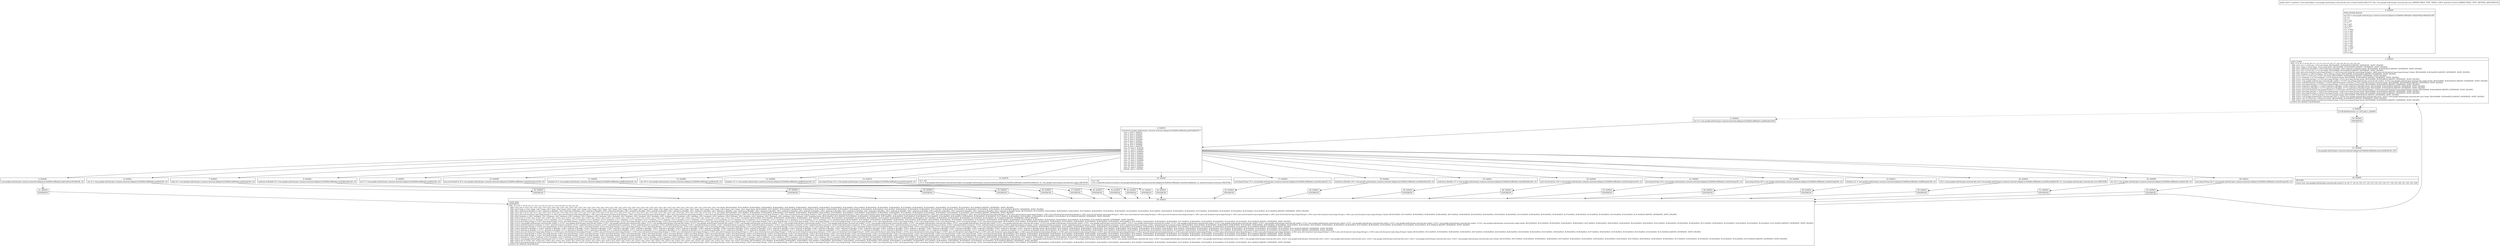 digraph "CFG forcom.google.android.gms.internal.ads.zzxz.createFromParcel(Landroid\/os\/Parcel;)Ljava\/lang\/Object;" {
Node_0 [shape=record,label="{0\:\ 0x0000|MTH_ENTER_BLOCK\l|int r25 = com.google.android.gms.common.internal.safeparcel.SafeParcelReader.validateObjectHeader(r28)\lr3 = 0\lr4 = 0\lr6 = null\lr7 = 0\lr8 = null\lr9 = false\lr10 = 0\lr11 = false\lr12 = null\lr13 = null\lr14 = null\lr15 = null\lr16 = null\lr17 = null\lr18 = null\lr19 = null\lr20 = null\lr21 = false\lr22 = null\lr23 = 0\lr24 = null\l}"];
Node_1 [shape=record,label="{1\:\ 0x0023|LOOP_START\lPHI: r3 r4 r6 r7 r8 r9 r10 r11 r12 r13 r14 r15 r16 r17 r18 r19 r20 r21 r22 r23 r24 \l  PHI: (r3v1 int) = (r3v0 int), (r3v2 int) binds: [B:0:0x0000, B:29:0x0023] A[DONT_GENERATE, DONT_INLINE]\l  PHI: (r4v1 long) = (r4v0 long), (r4v2 long) binds: [B:0:0x0000, B:29:0x0023] A[DONT_GENERATE, DONT_INLINE]\l  PHI: (r6v1 android.os.Bundle) = (r6v0 android.os.Bundle), (r6v2 android.os.Bundle) binds: [B:0:0x0000, B:29:0x0023] A[DONT_GENERATE, DONT_INLINE]\l  PHI: (r7v1 int) = (r7v0 int), (r7v2 int) binds: [B:0:0x0000, B:29:0x0023] A[DONT_GENERATE, DONT_INLINE]\l  PHI: (r8v1 java.util.ArrayList\<java.lang.String\>) = (r8v0 java.util.ArrayList\<java.lang.String\>), (r8v2 java.util.ArrayList\<java.lang.String\>) binds: [B:0:0x0000, B:29:0x0023] A[DONT_GENERATE, DONT_INLINE]\l  PHI: (r9v1 boolean) = (r9v0 boolean), (r9v2 boolean) binds: [B:0:0x0000, B:29:0x0023] A[DONT_GENERATE, DONT_INLINE]\l  PHI: (r10v1 int) = (r10v0 int), (r10v2 int) binds: [B:0:0x0000, B:29:0x0023] A[DONT_GENERATE, DONT_INLINE]\l  PHI: (r11v1 boolean) = (r11v0 boolean), (r11v2 boolean) binds: [B:0:0x0000, B:29:0x0023] A[DONT_GENERATE, DONT_INLINE]\l  PHI: (r12v1 java.lang.String) = (r12v0 java.lang.String), (r12v2 java.lang.String) binds: [B:0:0x0000, B:29:0x0023] A[DONT_GENERATE, DONT_INLINE]\l  PHI: (r13v1 com.google.android.gms.internal.ads.zzabz) = (r13v0 com.google.android.gms.internal.ads.zzabz), (r13v2 com.google.android.gms.internal.ads.zzabz) binds: [B:0:0x0000, B:29:0x0023] A[DONT_GENERATE, DONT_INLINE]\l  PHI: (r14v1 android.location.Location) = (r14v0 android.location.Location), (r14v2 android.location.Location) binds: [B:0:0x0000, B:29:0x0023] A[DONT_GENERATE, DONT_INLINE]\l  PHI: (r15v1 java.lang.String) = (r15v0 java.lang.String), (r15v2 java.lang.String) binds: [B:0:0x0000, B:29:0x0023] A[DONT_GENERATE, DONT_INLINE]\l  PHI: (r16v1 android.os.Bundle) = (r16v0 android.os.Bundle), (r16v2 android.os.Bundle) binds: [B:0:0x0000, B:29:0x0023] A[DONT_GENERATE, DONT_INLINE]\l  PHI: (r17v1 android.os.Bundle) = (r17v0 android.os.Bundle), (r17v2 android.os.Bundle) binds: [B:0:0x0000, B:29:0x0023] A[DONT_GENERATE, DONT_INLINE]\l  PHI: (r18v1 java.util.ArrayList\<java.lang.String\>) = (r18v0 java.util.ArrayList\<java.lang.String\>), (r18v2 java.util.ArrayList\<java.lang.String\>) binds: [B:0:0x0000, B:29:0x0023] A[DONT_GENERATE, DONT_INLINE]\l  PHI: (r19v1 java.lang.String) = (r19v0 java.lang.String), (r19v2 java.lang.String) binds: [B:0:0x0000, B:29:0x0023] A[DONT_GENERATE, DONT_INLINE]\l  PHI: (r20v1 java.lang.String) = (r20v0 java.lang.String), (r20v2 java.lang.String) binds: [B:0:0x0000, B:29:0x0023] A[DONT_GENERATE, DONT_INLINE]\l  PHI: (r21v1 boolean) = (r21v0 boolean), (r21v2 boolean) binds: [B:0:0x0000, B:29:0x0023] A[DONT_GENERATE, DONT_INLINE]\l  PHI: (r22v1 com.google.android.gms.internal.ads.zzxr) = (r22v0 com.google.android.gms.internal.ads.zzxr), (r22v2 com.google.android.gms.internal.ads.zzxr) binds: [B:0:0x0000, B:29:0x0023] A[DONT_GENERATE, DONT_INLINE]\l  PHI: (r23v1 int) = (r23v0 int), (r23v2 int) binds: [B:0:0x0000, B:29:0x0023] A[DONT_GENERATE, DONT_INLINE]\l  PHI: (r24v1 java.lang.String) = (r24v0 java.lang.String), (r24v2 java.lang.String) binds: [B:0:0x0000, B:29:0x0023] A[DONT_GENERATE, DONT_INLINE]\lLOOP:0: B:1:0x0023\-\>B:29:0x0023\l}"];
Node_2 [shape=record,label="{2\:\ 0x0029|if (r28.dataPosition() \>= r25) goto L_0x00e9\l}"];
Node_3 [shape=record,label="{3\:\ 0x002b|int r2 = com.google.android.gms.common.internal.safeparcel.SafeParcelReader.readHeader(r28)\l}"];
Node_4 [shape=record,label="{4\:\ 0x0033|switch(com.google.android.gms.common.internal.safeparcel.SafeParcelReader.getFieldId(r2)) \{\l    case 1: goto L_0x003c;\l    case 2: goto L_0x0043;\l    case 3: goto L_0x004a;\l    case 4: goto L_0x0051;\l    case 5: goto L_0x0058;\l    case 6: goto L_0x005f;\l    case 7: goto L_0x0066;\l    case 8: goto L_0x006d;\l    case 9: goto L_0x0074;\l    case 10: goto L_0x007b;\l    case 11: goto L_0x0087;\l    case 12: goto L_0x0093;\l    case 13: goto L_0x009a;\l    case 14: goto L_0x00a1;\l    case 15: goto L_0x00a9;\l    case 16: goto L_0x00b1;\l    case 17: goto L_0x00b9;\l    case 18: goto L_0x00c1;\l    case 19: goto L_0x00c9;\l    case 20: goto L_0x00d9;\l    case 21: goto L_0x00e1;\l    default: goto L_0x0036;\l\}\l}"];
Node_5 [shape=record,label="{5\:\ 0x0036|com.google.android.gms.common.internal.safeparcel.SafeParcelReader.skipUnknownField(r28, r2)\l}"];
Node_6 [shape=record,label="{6\:\ 0x003c|int r3 = com.google.android.gms.common.internal.safeparcel.SafeParcelReader.readInt(r28, r2)\l}"];
Node_7 [shape=record,label="{7\:\ 0x0043|long r4 = com.google.android.gms.common.internal.safeparcel.SafeParcelReader.readLong(r28, r2)\l}"];
Node_8 [shape=record,label="{8\:\ 0x004a|android.os.Bundle r6 = com.google.android.gms.common.internal.safeparcel.SafeParcelReader.createBundle(r28, r2)\l}"];
Node_9 [shape=record,label="{9\:\ 0x0051|int r7 = com.google.android.gms.common.internal.safeparcel.SafeParcelReader.readInt(r28, r2)\l}"];
Node_10 [shape=record,label="{10\:\ 0x0058|java.util.ArrayList r8 = com.google.android.gms.common.internal.safeparcel.SafeParcelReader.createStringList(r28, r2)\l}"];
Node_11 [shape=record,label="{11\:\ 0x005f|boolean r9 = com.google.android.gms.common.internal.safeparcel.SafeParcelReader.readBoolean(r28, r2)\l}"];
Node_12 [shape=record,label="{12\:\ 0x0066|int r10 = com.google.android.gms.common.internal.safeparcel.SafeParcelReader.readInt(r28, r2)\l}"];
Node_13 [shape=record,label="{13\:\ 0x006d|boolean r11 = com.google.android.gms.common.internal.safeparcel.SafeParcelReader.readBoolean(r28, r2)\l}"];
Node_14 [shape=record,label="{14\:\ 0x0074|java.lang.String r12 = com.google.android.gms.common.internal.safeparcel.SafeParcelReader.createString(r28, r2)\l}"];
Node_15 [shape=record,label="{15\:\ 0x007b|r0 = r28\lr13 = (com.google.android.gms.internal.ads.zzabz) com.google.android.gms.common.internal.safeparcel.SafeParcelReader.createParcelable(r0, r2, com.google.android.gms.internal.ads.zzabz.CREATOR)\l}"];
Node_16 [shape=record,label="{16\:\ 0x0087|r0 = r28\lr14 = (android.location.Location) com.google.android.gms.common.internal.safeparcel.SafeParcelReader.createParcelable(r0, r2, android.location.Location.CREATOR)\l}"];
Node_17 [shape=record,label="{17\:\ 0x0093|java.lang.String r15 = com.google.android.gms.common.internal.safeparcel.SafeParcelReader.createString(r28, r2)\l}"];
Node_18 [shape=record,label="{18\:\ 0x009a|android.os.Bundle r16 = com.google.android.gms.common.internal.safeparcel.SafeParcelReader.createBundle(r28, r2)\l}"];
Node_19 [shape=record,label="{19\:\ 0x00a1|android.os.Bundle r17 = com.google.android.gms.common.internal.safeparcel.SafeParcelReader.createBundle(r28, r2)\l}"];
Node_20 [shape=record,label="{20\:\ 0x00a9|java.util.ArrayList r18 = com.google.android.gms.common.internal.safeparcel.SafeParcelReader.createStringList(r28, r2)\l}"];
Node_21 [shape=record,label="{21\:\ 0x00b1|java.lang.String r19 = com.google.android.gms.common.internal.safeparcel.SafeParcelReader.createString(r28, r2)\l}"];
Node_22 [shape=record,label="{22\:\ 0x00b9|java.lang.String r20 = com.google.android.gms.common.internal.safeparcel.SafeParcelReader.createString(r28, r2)\l}"];
Node_23 [shape=record,label="{23\:\ 0x00c1|boolean r21 = com.google.android.gms.common.internal.safeparcel.SafeParcelReader.readBoolean(r28, r2)\l}"];
Node_24 [shape=record,label="{24\:\ 0x00c9|r22 = (com.google.android.gms.internal.ads.zzxr) com.google.android.gms.common.internal.safeparcel.SafeParcelReader.createParcelable(r28, r2, com.google.android.gms.internal.ads.zzxr.CREATOR)\l}"];
Node_25 [shape=record,label="{25\:\ 0x00d9|int r23 = com.google.android.gms.common.internal.safeparcel.SafeParcelReader.readInt(r28, r2)\l}"];
Node_26 [shape=record,label="{26\:\ 0x00e1|java.lang.String r24 = com.google.android.gms.common.internal.safeparcel.SafeParcelReader.createString(r28, r2)\l}"];
Node_27 [shape=record,label="{27\:\ 0x00e9|com.google.android.gms.common.internal.safeparcel.SafeParcelReader.ensureAtEnd(r28, r25)\l}"];
Node_28 [shape=record,label="{28\:\ 0x00f5|RETURN\l|return new com.google.android.gms.internal.ads.zzxx(r3, r4, r6, r7, r8, r9, r10, r11, r12, r13, r14, r15, r16, r17, r18, r19, r20, r21, r22, r23, r24)\l}"];
Node_29 [shape=record,label="{29\:\ 0x0023|LOOP_END\lSYNTHETIC\lPHI: r3 r4 r6 r7 r8 r9 r10 r11 r12 r13 r14 r15 r16 r17 r18 r19 r20 r21 r22 r23 r24 \l  PHI: (r3v2 int) = (r3v1 int), (r3v1 int), (r3v1 int), (r3v1 int), (r3v1 int), (r3v1 int), (r3v1 int), (r3v1 int), (r3v1 int), (r3v1 int), (r3v1 int), (r3v1 int), (r3v1 int), (r3v1 int), (r3v1 int), (r3v1 int), (r3v1 int), (r3v1 int), (r3v1 int), (r3v1 int), (r3v3 int), (r3v1 int) binds: [B:52:0x0023, B:51:0x0023, B:50:0x0023, B:49:0x0023, B:48:0x0023, B:47:0x0023, B:46:0x0023, B:45:0x0023, B:44:0x0023, B:43:0x0023, B:42:0x0023, B:41:0x0023, B:40:0x0023, B:39:0x0023, B:38:0x0023, B:37:0x0023, B:36:0x0023, B:35:0x0023, B:34:0x0023, B:33:0x0023, B:32:0x0023, B:31:0x0023] A[DONT_GENERATE, DONT_INLINE]\l  PHI: (r4v2 long) = (r4v1 long), (r4v1 long), (r4v1 long), (r4v1 long), (r4v1 long), (r4v1 long), (r4v1 long), (r4v1 long), (r4v1 long), (r4v1 long), (r4v1 long), (r4v1 long), (r4v1 long), (r4v1 long), (r4v1 long), (r4v1 long), (r4v1 long), (r4v1 long), (r4v1 long), (r4v3 long), (r4v1 long), (r4v1 long) binds: [B:52:0x0023, B:51:0x0023, B:50:0x0023, B:49:0x0023, B:48:0x0023, B:47:0x0023, B:46:0x0023, B:45:0x0023, B:44:0x0023, B:43:0x0023, B:42:0x0023, B:41:0x0023, B:40:0x0023, B:39:0x0023, B:38:0x0023, B:37:0x0023, B:36:0x0023, B:35:0x0023, B:34:0x0023, B:33:0x0023, B:32:0x0023, B:31:0x0023] A[DONT_GENERATE, DONT_INLINE]\l  PHI: (r6v2 android.os.Bundle) = (r6v1 android.os.Bundle), (r6v1 android.os.Bundle), (r6v1 android.os.Bundle), (r6v1 android.os.Bundle), (r6v1 android.os.Bundle), (r6v1 android.os.Bundle), (r6v1 android.os.Bundle), (r6v1 android.os.Bundle), (r6v1 android.os.Bundle), (r6v1 android.os.Bundle), (r6v1 android.os.Bundle), (r6v1 android.os.Bundle), (r6v1 android.os.Bundle), (r6v1 android.os.Bundle), (r6v1 android.os.Bundle), (r6v1 android.os.Bundle), (r6v1 android.os.Bundle), (r6v1 android.os.Bundle), (r6v3 android.os.Bundle), (r6v1 android.os.Bundle), (r6v1 android.os.Bundle), (r6v1 android.os.Bundle) binds: [B:52:0x0023, B:51:0x0023, B:50:0x0023, B:49:0x0023, B:48:0x0023, B:47:0x0023, B:46:0x0023, B:45:0x0023, B:44:0x0023, B:43:0x0023, B:42:0x0023, B:41:0x0023, B:40:0x0023, B:39:0x0023, B:38:0x0023, B:37:0x0023, B:36:0x0023, B:35:0x0023, B:34:0x0023, B:33:0x0023, B:32:0x0023, B:31:0x0023] A[DONT_GENERATE, DONT_INLINE]\l  PHI: (r7v2 int) = (r7v1 int), (r7v1 int), (r7v1 int), (r7v1 int), (r7v1 int), (r7v1 int), (r7v1 int), (r7v1 int), (r7v1 int), (r7v1 int), (r7v1 int), (r7v1 int), (r7v1 int), (r7v1 int), (r7v1 int), (r7v1 int), (r7v1 int), (r7v3 int), (r7v1 int), (r7v1 int), (r7v1 int), (r7v1 int) binds: [B:52:0x0023, B:51:0x0023, B:50:0x0023, B:49:0x0023, B:48:0x0023, B:47:0x0023, B:46:0x0023, B:45:0x0023, B:44:0x0023, B:43:0x0023, B:42:0x0023, B:41:0x0023, B:40:0x0023, B:39:0x0023, B:38:0x0023, B:37:0x0023, B:36:0x0023, B:35:0x0023, B:34:0x0023, B:33:0x0023, B:32:0x0023, B:31:0x0023] A[DONT_GENERATE, DONT_INLINE]\l  PHI: (r8v2 java.util.ArrayList\<java.lang.String\>) = (r8v1 java.util.ArrayList\<java.lang.String\>), (r8v1 java.util.ArrayList\<java.lang.String\>), (r8v1 java.util.ArrayList\<java.lang.String\>), (r8v1 java.util.ArrayList\<java.lang.String\>), (r8v1 java.util.ArrayList\<java.lang.String\>), (r8v1 java.util.ArrayList\<java.lang.String\>), (r8v1 java.util.ArrayList\<java.lang.String\>), (r8v1 java.util.ArrayList\<java.lang.String\>), (r8v1 java.util.ArrayList\<java.lang.String\>), (r8v1 java.util.ArrayList\<java.lang.String\>), (r8v1 java.util.ArrayList\<java.lang.String\>), (r8v1 java.util.ArrayList\<java.lang.String\>), (r8v1 java.util.ArrayList\<java.lang.String\>), (r8v1 java.util.ArrayList\<java.lang.String\>), (r8v1 java.util.ArrayList\<java.lang.String\>), (r8v1 java.util.ArrayList\<java.lang.String\>), (r8v3 java.util.ArrayList\<java.lang.String\>), (r8v1 java.util.ArrayList\<java.lang.String\>), (r8v1 java.util.ArrayList\<java.lang.String\>), (r8v1 java.util.ArrayList\<java.lang.String\>), (r8v1 java.util.ArrayList\<java.lang.String\>), (r8v1 java.util.ArrayList\<java.lang.String\>) binds: [B:52:0x0023, B:51:0x0023, B:50:0x0023, B:49:0x0023, B:48:0x0023, B:47:0x0023, B:46:0x0023, B:45:0x0023, B:44:0x0023, B:43:0x0023, B:42:0x0023, B:41:0x0023, B:40:0x0023, B:39:0x0023, B:38:0x0023, B:37:0x0023, B:36:0x0023, B:35:0x0023, B:34:0x0023, B:33:0x0023, B:32:0x0023, B:31:0x0023] A[DONT_GENERATE, DONT_INLINE]\l  PHI: (r9v2 boolean) = (r9v1 boolean), (r9v1 boolean), (r9v1 boolean), (r9v1 boolean), (r9v1 boolean), (r9v1 boolean), (r9v1 boolean), (r9v1 boolean), (r9v1 boolean), (r9v1 boolean), (r9v1 boolean), (r9v1 boolean), (r9v1 boolean), (r9v1 boolean), (r9v1 boolean), (r9v3 boolean), (r9v1 boolean), (r9v1 boolean), (r9v1 boolean), (r9v1 boolean), (r9v1 boolean), (r9v1 boolean) binds: [B:52:0x0023, B:51:0x0023, B:50:0x0023, B:49:0x0023, B:48:0x0023, B:47:0x0023, B:46:0x0023, B:45:0x0023, B:44:0x0023, B:43:0x0023, B:42:0x0023, B:41:0x0023, B:40:0x0023, B:39:0x0023, B:38:0x0023, B:37:0x0023, B:36:0x0023, B:35:0x0023, B:34:0x0023, B:33:0x0023, B:32:0x0023, B:31:0x0023] A[DONT_GENERATE, DONT_INLINE]\l  PHI: (r10v2 int) = (r10v1 int), (r10v1 int), (r10v1 int), (r10v1 int), (r10v1 int), (r10v1 int), (r10v1 int), (r10v1 int), (r10v1 int), (r10v1 int), (r10v1 int), (r10v1 int), (r10v1 int), (r10v1 int), (r10v3 int), (r10v1 int), (r10v1 int), (r10v1 int), (r10v1 int), (r10v1 int), (r10v1 int), (r10v1 int) binds: [B:52:0x0023, B:51:0x0023, B:50:0x0023, B:49:0x0023, B:48:0x0023, B:47:0x0023, B:46:0x0023, B:45:0x0023, B:44:0x0023, B:43:0x0023, B:42:0x0023, B:41:0x0023, B:40:0x0023, B:39:0x0023, B:38:0x0023, B:37:0x0023, B:36:0x0023, B:35:0x0023, B:34:0x0023, B:33:0x0023, B:32:0x0023, B:31:0x0023] A[DONT_GENERATE, DONT_INLINE]\l  PHI: (r11v2 boolean) = (r11v1 boolean), (r11v1 boolean), (r11v1 boolean), (r11v1 boolean), (r11v1 boolean), (r11v1 boolean), (r11v1 boolean), (r11v1 boolean), (r11v1 boolean), (r11v1 boolean), (r11v1 boolean), (r11v1 boolean), (r11v1 boolean), (r11v3 boolean), (r11v1 boolean), (r11v1 boolean), (r11v1 boolean), (r11v1 boolean), (r11v1 boolean), (r11v1 boolean), (r11v1 boolean), (r11v1 boolean) binds: [B:52:0x0023, B:51:0x0023, B:50:0x0023, B:49:0x0023, B:48:0x0023, B:47:0x0023, B:46:0x0023, B:45:0x0023, B:44:0x0023, B:43:0x0023, B:42:0x0023, B:41:0x0023, B:40:0x0023, B:39:0x0023, B:38:0x0023, B:37:0x0023, B:36:0x0023, B:35:0x0023, B:34:0x0023, B:33:0x0023, B:32:0x0023, B:31:0x0023] A[DONT_GENERATE, DONT_INLINE]\l  PHI: (r12v2 java.lang.String) = (r12v1 java.lang.String), (r12v1 java.lang.String), (r12v1 java.lang.String), (r12v1 java.lang.String), (r12v1 java.lang.String), (r12v1 java.lang.String), (r12v1 java.lang.String), (r12v1 java.lang.String), (r12v1 java.lang.String), (r12v1 java.lang.String), (r12v1 java.lang.String), (r12v1 java.lang.String), (r12v3 java.lang.String), (r12v1 java.lang.String), (r12v1 java.lang.String), (r12v1 java.lang.String), (r12v1 java.lang.String), (r12v1 java.lang.String), (r12v1 java.lang.String), (r12v1 java.lang.String), (r12v1 java.lang.String), (r12v1 java.lang.String) binds: [B:52:0x0023, B:51:0x0023, B:50:0x0023, B:49:0x0023, B:48:0x0023, B:47:0x0023, B:46:0x0023, B:45:0x0023, B:44:0x0023, B:43:0x0023, B:42:0x0023, B:41:0x0023, B:40:0x0023, B:39:0x0023, B:38:0x0023, B:37:0x0023, B:36:0x0023, B:35:0x0023, B:34:0x0023, B:33:0x0023, B:32:0x0023, B:31:0x0023] A[DONT_GENERATE, DONT_INLINE]\l  PHI: (r13v2 com.google.android.gms.internal.ads.zzabz) = (r13v1 com.google.android.gms.internal.ads.zzabz), (r13v1 com.google.android.gms.internal.ads.zzabz), (r13v1 com.google.android.gms.internal.ads.zzabz), (r13v1 com.google.android.gms.internal.ads.zzabz), (r13v1 com.google.android.gms.internal.ads.zzabz), (r13v1 com.google.android.gms.internal.ads.zzabz), (r13v1 com.google.android.gms.internal.ads.zzabz), (r13v1 com.google.android.gms.internal.ads.zzabz), (r13v1 com.google.android.gms.internal.ads.zzabz), (r13v1 com.google.android.gms.internal.ads.zzabz), (r13v1 com.google.android.gms.internal.ads.zzabz), (r13v4 com.google.android.gms.internal.ads.zzabz), (r13v1 com.google.android.gms.internal.ads.zzabz), (r13v1 com.google.android.gms.internal.ads.zzabz), (r13v1 com.google.android.gms.internal.ads.zzabz), (r13v1 com.google.android.gms.internal.ads.zzabz), (r13v1 com.google.android.gms.internal.ads.zzabz), (r13v1 com.google.android.gms.internal.ads.zzabz), (r13v1 com.google.android.gms.internal.ads.zzabz), (r13v1 com.google.android.gms.internal.ads.zzabz), (r13v1 com.google.android.gms.internal.ads.zzabz), (r13v1 com.google.android.gms.internal.ads.zzabz) binds: [B:52:0x0023, B:51:0x0023, B:50:0x0023, B:49:0x0023, B:48:0x0023, B:47:0x0023, B:46:0x0023, B:45:0x0023, B:44:0x0023, B:43:0x0023, B:42:0x0023, B:41:0x0023, B:40:0x0023, B:39:0x0023, B:38:0x0023, B:37:0x0023, B:36:0x0023, B:35:0x0023, B:34:0x0023, B:33:0x0023, B:32:0x0023, B:31:0x0023] A[DONT_GENERATE, DONT_INLINE]\l  PHI: (r14v2 android.location.Location) = (r14v1 android.location.Location), (r14v1 android.location.Location), (r14v1 android.location.Location), (r14v1 android.location.Location), (r14v1 android.location.Location), (r14v1 android.location.Location), (r14v1 android.location.Location), (r14v1 android.location.Location), (r14v1 android.location.Location), (r14v1 android.location.Location), (r14v4 android.location.Location), (r14v1 android.location.Location), (r14v1 android.location.Location), (r14v1 android.location.Location), (r14v1 android.location.Location), (r14v1 android.location.Location), (r14v1 android.location.Location), (r14v1 android.location.Location), (r14v1 android.location.Location), (r14v1 android.location.Location), (r14v1 android.location.Location), (r14v1 android.location.Location) binds: [B:52:0x0023, B:51:0x0023, B:50:0x0023, B:49:0x0023, B:48:0x0023, B:47:0x0023, B:46:0x0023, B:45:0x0023, B:44:0x0023, B:43:0x0023, B:42:0x0023, B:41:0x0023, B:40:0x0023, B:39:0x0023, B:38:0x0023, B:37:0x0023, B:36:0x0023, B:35:0x0023, B:34:0x0023, B:33:0x0023, B:32:0x0023, B:31:0x0023] A[DONT_GENERATE, DONT_INLINE]\l  PHI: (r15v2 java.lang.String) = (r15v1 java.lang.String), (r15v1 java.lang.String), (r15v1 java.lang.String), (r15v1 java.lang.String), (r15v1 java.lang.String), (r15v1 java.lang.String), (r15v1 java.lang.String), (r15v1 java.lang.String), (r15v1 java.lang.String), (r15v3 java.lang.String), (r15v1 java.lang.String), (r15v1 java.lang.String), (r15v1 java.lang.String), (r15v1 java.lang.String), (r15v1 java.lang.String), (r15v1 java.lang.String), (r15v1 java.lang.String), (r15v1 java.lang.String), (r15v1 java.lang.String), (r15v1 java.lang.String), (r15v1 java.lang.String), (r15v1 java.lang.String) binds: [B:52:0x0023, B:51:0x0023, B:50:0x0023, B:49:0x0023, B:48:0x0023, B:47:0x0023, B:46:0x0023, B:45:0x0023, B:44:0x0023, B:43:0x0023, B:42:0x0023, B:41:0x0023, B:40:0x0023, B:39:0x0023, B:38:0x0023, B:37:0x0023, B:36:0x0023, B:35:0x0023, B:34:0x0023, B:33:0x0023, B:32:0x0023, B:31:0x0023] A[DONT_GENERATE, DONT_INLINE]\l  PHI: (r16v2 android.os.Bundle) = (r16v1 android.os.Bundle), (r16v1 android.os.Bundle), (r16v1 android.os.Bundle), (r16v1 android.os.Bundle), (r16v1 android.os.Bundle), (r16v1 android.os.Bundle), (r16v1 android.os.Bundle), (r16v1 android.os.Bundle), (r16v3 android.os.Bundle), (r16v1 android.os.Bundle), (r16v1 android.os.Bundle), (r16v1 android.os.Bundle), (r16v1 android.os.Bundle), (r16v1 android.os.Bundle), (r16v1 android.os.Bundle), (r16v1 android.os.Bundle), (r16v1 android.os.Bundle), (r16v1 android.os.Bundle), (r16v1 android.os.Bundle), (r16v1 android.os.Bundle), (r16v1 android.os.Bundle), (r16v1 android.os.Bundle) binds: [B:52:0x0023, B:51:0x0023, B:50:0x0023, B:49:0x0023, B:48:0x0023, B:47:0x0023, B:46:0x0023, B:45:0x0023, B:44:0x0023, B:43:0x0023, B:42:0x0023, B:41:0x0023, B:40:0x0023, B:39:0x0023, B:38:0x0023, B:37:0x0023, B:36:0x0023, B:35:0x0023, B:34:0x0023, B:33:0x0023, B:32:0x0023, B:31:0x0023] A[DONT_GENERATE, DONT_INLINE]\l  PHI: (r17v2 android.os.Bundle) = (r17v1 android.os.Bundle), (r17v1 android.os.Bundle), (r17v1 android.os.Bundle), (r17v1 android.os.Bundle), (r17v1 android.os.Bundle), (r17v1 android.os.Bundle), (r17v1 android.os.Bundle), (r17v3 android.os.Bundle), (r17v1 android.os.Bundle), (r17v1 android.os.Bundle), (r17v1 android.os.Bundle), (r17v1 android.os.Bundle), (r17v1 android.os.Bundle), (r17v1 android.os.Bundle), (r17v1 android.os.Bundle), (r17v1 android.os.Bundle), (r17v1 android.os.Bundle), (r17v1 android.os.Bundle), (r17v1 android.os.Bundle), (r17v1 android.os.Bundle), (r17v1 android.os.Bundle), (r17v1 android.os.Bundle) binds: [B:52:0x0023, B:51:0x0023, B:50:0x0023, B:49:0x0023, B:48:0x0023, B:47:0x0023, B:46:0x0023, B:45:0x0023, B:44:0x0023, B:43:0x0023, B:42:0x0023, B:41:0x0023, B:40:0x0023, B:39:0x0023, B:38:0x0023, B:37:0x0023, B:36:0x0023, B:35:0x0023, B:34:0x0023, B:33:0x0023, B:32:0x0023, B:31:0x0023] A[DONT_GENERATE, DONT_INLINE]\l  PHI: (r18v2 java.util.ArrayList\<java.lang.String\>) = (r18v1 java.util.ArrayList\<java.lang.String\>), (r18v1 java.util.ArrayList\<java.lang.String\>), (r18v1 java.util.ArrayList\<java.lang.String\>), (r18v1 java.util.ArrayList\<java.lang.String\>), (r18v1 java.util.ArrayList\<java.lang.String\>), (r18v1 java.util.ArrayList\<java.lang.String\>), (r18v3 java.util.ArrayList\<java.lang.String\>), (r18v1 java.util.ArrayList\<java.lang.String\>), (r18v1 java.util.ArrayList\<java.lang.String\>), (r18v1 java.util.ArrayList\<java.lang.String\>), (r18v1 java.util.ArrayList\<java.lang.String\>), (r18v1 java.util.ArrayList\<java.lang.String\>), (r18v1 java.util.ArrayList\<java.lang.String\>), (r18v1 java.util.ArrayList\<java.lang.String\>), (r18v1 java.util.ArrayList\<java.lang.String\>), (r18v1 java.util.ArrayList\<java.lang.String\>), (r18v1 java.util.ArrayList\<java.lang.String\>), (r18v1 java.util.ArrayList\<java.lang.String\>), (r18v1 java.util.ArrayList\<java.lang.String\>), (r18v1 java.util.ArrayList\<java.lang.String\>), (r18v1 java.util.ArrayList\<java.lang.String\>), (r18v1 java.util.ArrayList\<java.lang.String\>) binds: [B:52:0x0023, B:51:0x0023, B:50:0x0023, B:49:0x0023, B:48:0x0023, B:47:0x0023, B:46:0x0023, B:45:0x0023, B:44:0x0023, B:43:0x0023, B:42:0x0023, B:41:0x0023, B:40:0x0023, B:39:0x0023, B:38:0x0023, B:37:0x0023, B:36:0x0023, B:35:0x0023, B:34:0x0023, B:33:0x0023, B:32:0x0023, B:31:0x0023] A[DONT_GENERATE, DONT_INLINE]\l  PHI: (r19v2 java.lang.String) = (r19v1 java.lang.String), (r19v1 java.lang.String), (r19v1 java.lang.String), (r19v1 java.lang.String), (r19v1 java.lang.String), (r19v3 java.lang.String), (r19v1 java.lang.String), (r19v1 java.lang.String), (r19v1 java.lang.String), (r19v1 java.lang.String), (r19v1 java.lang.String), (r19v1 java.lang.String), (r19v1 java.lang.String), (r19v1 java.lang.String), (r19v1 java.lang.String), (r19v1 java.lang.String), (r19v1 java.lang.String), (r19v1 java.lang.String), (r19v1 java.lang.String), (r19v1 java.lang.String), (r19v1 java.lang.String), (r19v1 java.lang.String) binds: [B:52:0x0023, B:51:0x0023, B:50:0x0023, B:49:0x0023, B:48:0x0023, B:47:0x0023, B:46:0x0023, B:45:0x0023, B:44:0x0023, B:43:0x0023, B:42:0x0023, B:41:0x0023, B:40:0x0023, B:39:0x0023, B:38:0x0023, B:37:0x0023, B:36:0x0023, B:35:0x0023, B:34:0x0023, B:33:0x0023, B:32:0x0023, B:31:0x0023] A[DONT_GENERATE, DONT_INLINE]\l  PHI: (r20v2 java.lang.String) = (r20v1 java.lang.String), (r20v1 java.lang.String), (r20v1 java.lang.String), (r20v1 java.lang.String), (r20v3 java.lang.String), (r20v1 java.lang.String), (r20v1 java.lang.String), (r20v1 java.lang.String), (r20v1 java.lang.String), (r20v1 java.lang.String), (r20v1 java.lang.String), (r20v1 java.lang.String), (r20v1 java.lang.String), (r20v1 java.lang.String), (r20v1 java.lang.String), (r20v1 java.lang.String), (r20v1 java.lang.String), (r20v1 java.lang.String), (r20v1 java.lang.String), (r20v1 java.lang.String), (r20v1 java.lang.String), (r20v1 java.lang.String) binds: [B:52:0x0023, B:51:0x0023, B:50:0x0023, B:49:0x0023, B:48:0x0023, B:47:0x0023, B:46:0x0023, B:45:0x0023, B:44:0x0023, B:43:0x0023, B:42:0x0023, B:41:0x0023, B:40:0x0023, B:39:0x0023, B:38:0x0023, B:37:0x0023, B:36:0x0023, B:35:0x0023, B:34:0x0023, B:33:0x0023, B:32:0x0023, B:31:0x0023] A[DONT_GENERATE, DONT_INLINE]\l  PHI: (r21v2 boolean) = (r21v1 boolean), (r21v1 boolean), (r21v1 boolean), (r21v3 boolean), (r21v1 boolean), (r21v1 boolean), (r21v1 boolean), (r21v1 boolean), (r21v1 boolean), (r21v1 boolean), (r21v1 boolean), (r21v1 boolean), (r21v1 boolean), (r21v1 boolean), (r21v1 boolean), (r21v1 boolean), (r21v1 boolean), (r21v1 boolean), (r21v1 boolean), (r21v1 boolean), (r21v1 boolean), (r21v1 boolean) binds: [B:52:0x0023, B:51:0x0023, B:50:0x0023, B:49:0x0023, B:48:0x0023, B:47:0x0023, B:46:0x0023, B:45:0x0023, B:44:0x0023, B:43:0x0023, B:42:0x0023, B:41:0x0023, B:40:0x0023, B:39:0x0023, B:38:0x0023, B:37:0x0023, B:36:0x0023, B:35:0x0023, B:34:0x0023, B:33:0x0023, B:32:0x0023, B:31:0x0023] A[DONT_GENERATE, DONT_INLINE]\l  PHI: (r22v2 com.google.android.gms.internal.ads.zzxr) = (r22v1 com.google.android.gms.internal.ads.zzxr), (r22v1 com.google.android.gms.internal.ads.zzxr), (r22v4 com.google.android.gms.internal.ads.zzxr), (r22v1 com.google.android.gms.internal.ads.zzxr), (r22v1 com.google.android.gms.internal.ads.zzxr), (r22v1 com.google.android.gms.internal.ads.zzxr), (r22v1 com.google.android.gms.internal.ads.zzxr), (r22v1 com.google.android.gms.internal.ads.zzxr), (r22v1 com.google.android.gms.internal.ads.zzxr), (r22v1 com.google.android.gms.internal.ads.zzxr), (r22v1 com.google.android.gms.internal.ads.zzxr), (r22v1 com.google.android.gms.internal.ads.zzxr), (r22v1 com.google.android.gms.internal.ads.zzxr), (r22v1 com.google.android.gms.internal.ads.zzxr), (r22v1 com.google.android.gms.internal.ads.zzxr), (r22v1 com.google.android.gms.internal.ads.zzxr), (r22v1 com.google.android.gms.internal.ads.zzxr), (r22v1 com.google.android.gms.internal.ads.zzxr), (r22v1 com.google.android.gms.internal.ads.zzxr), (r22v1 com.google.android.gms.internal.ads.zzxr), (r22v1 com.google.android.gms.internal.ads.zzxr), (r22v1 com.google.android.gms.internal.ads.zzxr) binds: [B:52:0x0023, B:51:0x0023, B:50:0x0023, B:49:0x0023, B:48:0x0023, B:47:0x0023, B:46:0x0023, B:45:0x0023, B:44:0x0023, B:43:0x0023, B:42:0x0023, B:41:0x0023, B:40:0x0023, B:39:0x0023, B:38:0x0023, B:37:0x0023, B:36:0x0023, B:35:0x0023, B:34:0x0023, B:33:0x0023, B:32:0x0023, B:31:0x0023] A[DONT_GENERATE, DONT_INLINE]\l  PHI: (r23v2 int) = (r23v1 int), (r23v3 int), (r23v1 int), (r23v1 int), (r23v1 int), (r23v1 int), (r23v1 int), (r23v1 int), (r23v1 int), (r23v1 int), (r23v1 int), (r23v1 int), (r23v1 int), (r23v1 int), (r23v1 int), (r23v1 int), (r23v1 int), (r23v1 int), (r23v1 int), (r23v1 int), (r23v1 int), (r23v1 int) binds: [B:52:0x0023, B:51:0x0023, B:50:0x0023, B:49:0x0023, B:48:0x0023, B:47:0x0023, B:46:0x0023, B:45:0x0023, B:44:0x0023, B:43:0x0023, B:42:0x0023, B:41:0x0023, B:40:0x0023, B:39:0x0023, B:38:0x0023, B:37:0x0023, B:36:0x0023, B:35:0x0023, B:34:0x0023, B:33:0x0023, B:32:0x0023, B:31:0x0023] A[DONT_GENERATE, DONT_INLINE]\l  PHI: (r24v2 java.lang.String) = (r24v3 java.lang.String), (r24v1 java.lang.String), (r24v1 java.lang.String), (r24v1 java.lang.String), (r24v1 java.lang.String), (r24v1 java.lang.String), (r24v1 java.lang.String), (r24v1 java.lang.String), (r24v1 java.lang.String), (r24v1 java.lang.String), (r24v1 java.lang.String), (r24v1 java.lang.String), (r24v1 java.lang.String), (r24v1 java.lang.String), (r24v1 java.lang.String), (r24v1 java.lang.String), (r24v1 java.lang.String), (r24v1 java.lang.String), (r24v1 java.lang.String), (r24v1 java.lang.String), (r24v1 java.lang.String), (r24v1 java.lang.String) binds: [B:52:0x0023, B:51:0x0023, B:50:0x0023, B:49:0x0023, B:48:0x0023, B:47:0x0023, B:46:0x0023, B:45:0x0023, B:44:0x0023, B:43:0x0023, B:42:0x0023, B:41:0x0023, B:40:0x0023, B:39:0x0023, B:38:0x0023, B:37:0x0023, B:36:0x0023, B:35:0x0023, B:34:0x0023, B:33:0x0023, B:32:0x0023, B:31:0x0023] A[DONT_GENERATE, DONT_INLINE]\lLOOP:0: B:1:0x0023\-\>B:29:0x0023\l}"];
Node_30 [shape=record,label="{30\:\ 0x00e9|SYNTHETIC\l}"];
Node_31 [shape=record,label="{31\:\ 0x0023|SYNTHETIC\l}"];
Node_32 [shape=record,label="{32\:\ 0x0023|SYNTHETIC\l}"];
Node_33 [shape=record,label="{33\:\ 0x0023|SYNTHETIC\l}"];
Node_34 [shape=record,label="{34\:\ 0x0023|SYNTHETIC\l}"];
Node_35 [shape=record,label="{35\:\ 0x0023|SYNTHETIC\l}"];
Node_36 [shape=record,label="{36\:\ 0x0023|SYNTHETIC\l}"];
Node_37 [shape=record,label="{37\:\ 0x0023|SYNTHETIC\l}"];
Node_38 [shape=record,label="{38\:\ 0x0023|SYNTHETIC\l}"];
Node_39 [shape=record,label="{39\:\ 0x0023|SYNTHETIC\l}"];
Node_40 [shape=record,label="{40\:\ 0x0023|SYNTHETIC\l}"];
Node_41 [shape=record,label="{41\:\ 0x0023|SYNTHETIC\l}"];
Node_42 [shape=record,label="{42\:\ 0x0023|SYNTHETIC\l}"];
Node_43 [shape=record,label="{43\:\ 0x0023|SYNTHETIC\l}"];
Node_44 [shape=record,label="{44\:\ 0x0023|SYNTHETIC\l}"];
Node_45 [shape=record,label="{45\:\ 0x0023|SYNTHETIC\l}"];
Node_46 [shape=record,label="{46\:\ 0x0023|SYNTHETIC\l}"];
Node_47 [shape=record,label="{47\:\ 0x0023|SYNTHETIC\l}"];
Node_48 [shape=record,label="{48\:\ 0x0023|SYNTHETIC\l}"];
Node_49 [shape=record,label="{49\:\ 0x0023|SYNTHETIC\l}"];
Node_50 [shape=record,label="{50\:\ 0x0023|SYNTHETIC\l}"];
Node_51 [shape=record,label="{51\:\ 0x0023|SYNTHETIC\l}"];
Node_52 [shape=record,label="{52\:\ 0x0023|SYNTHETIC\l}"];
MethodNode[shape=record,label="{public final \/* synthetic *\/ java.lang.Object com.google.android.gms.internal.ads.zzxz.createFromParcel((r27v0 'this' com.google.android.gms.internal.ads.zzxz A[IMMUTABLE_TYPE, THIS]), (r28v0 android.os.Parcel A[IMMUTABLE_TYPE, METHOD_ARGUMENT])) }"];
MethodNode -> Node_0;
Node_0 -> Node_1;
Node_1 -> Node_2;
Node_2 -> Node_3[style=dashed];
Node_2 -> Node_30;
Node_3 -> Node_4;
Node_4 -> Node_5;
Node_4 -> Node_6;
Node_4 -> Node_7;
Node_4 -> Node_8;
Node_4 -> Node_9;
Node_4 -> Node_10;
Node_4 -> Node_11;
Node_4 -> Node_12;
Node_4 -> Node_13;
Node_4 -> Node_14;
Node_4 -> Node_15;
Node_4 -> Node_16;
Node_4 -> Node_17;
Node_4 -> Node_18;
Node_4 -> Node_19;
Node_4 -> Node_20;
Node_4 -> Node_21;
Node_4 -> Node_22;
Node_4 -> Node_23;
Node_4 -> Node_24;
Node_4 -> Node_25;
Node_4 -> Node_26;
Node_5 -> Node_31;
Node_6 -> Node_32;
Node_7 -> Node_33;
Node_8 -> Node_34;
Node_9 -> Node_35;
Node_10 -> Node_36;
Node_11 -> Node_37;
Node_12 -> Node_38;
Node_13 -> Node_39;
Node_14 -> Node_40;
Node_15 -> Node_41;
Node_16 -> Node_42;
Node_17 -> Node_43;
Node_18 -> Node_44;
Node_19 -> Node_45;
Node_20 -> Node_46;
Node_21 -> Node_47;
Node_22 -> Node_48;
Node_23 -> Node_49;
Node_24 -> Node_50;
Node_25 -> Node_51;
Node_26 -> Node_52;
Node_27 -> Node_28;
Node_29 -> Node_1;
Node_30 -> Node_27;
Node_31 -> Node_29;
Node_32 -> Node_29;
Node_33 -> Node_29;
Node_34 -> Node_29;
Node_35 -> Node_29;
Node_36 -> Node_29;
Node_37 -> Node_29;
Node_38 -> Node_29;
Node_39 -> Node_29;
Node_40 -> Node_29;
Node_41 -> Node_29;
Node_42 -> Node_29;
Node_43 -> Node_29;
Node_44 -> Node_29;
Node_45 -> Node_29;
Node_46 -> Node_29;
Node_47 -> Node_29;
Node_48 -> Node_29;
Node_49 -> Node_29;
Node_50 -> Node_29;
Node_51 -> Node_29;
Node_52 -> Node_29;
}

